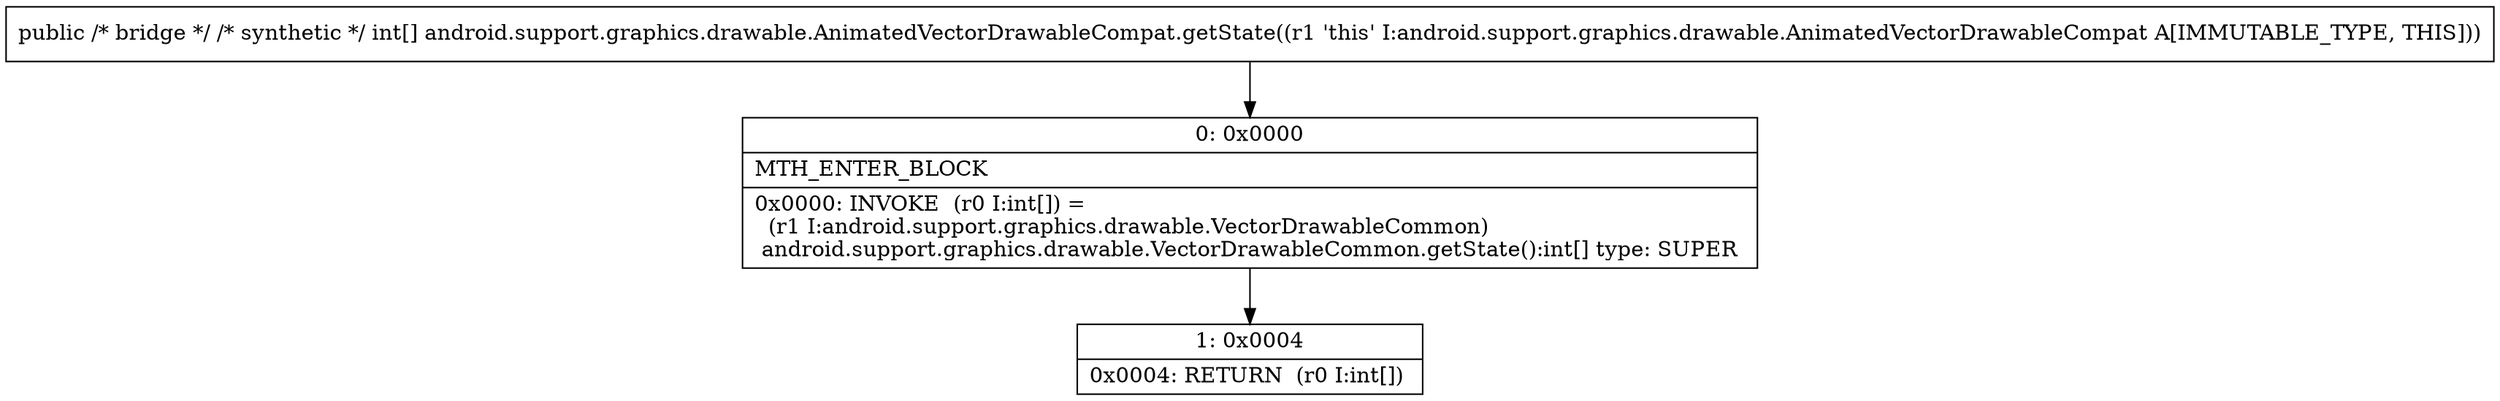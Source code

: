 digraph "CFG forandroid.support.graphics.drawable.AnimatedVectorDrawableCompat.getState()[I" {
Node_0 [shape=record,label="{0\:\ 0x0000|MTH_ENTER_BLOCK\l|0x0000: INVOKE  (r0 I:int[]) = \l  (r1 I:android.support.graphics.drawable.VectorDrawableCommon)\l android.support.graphics.drawable.VectorDrawableCommon.getState():int[] type: SUPER \l}"];
Node_1 [shape=record,label="{1\:\ 0x0004|0x0004: RETURN  (r0 I:int[]) \l}"];
MethodNode[shape=record,label="{public \/* bridge *\/ \/* synthetic *\/ int[] android.support.graphics.drawable.AnimatedVectorDrawableCompat.getState((r1 'this' I:android.support.graphics.drawable.AnimatedVectorDrawableCompat A[IMMUTABLE_TYPE, THIS])) }"];
MethodNode -> Node_0;
Node_0 -> Node_1;
}


